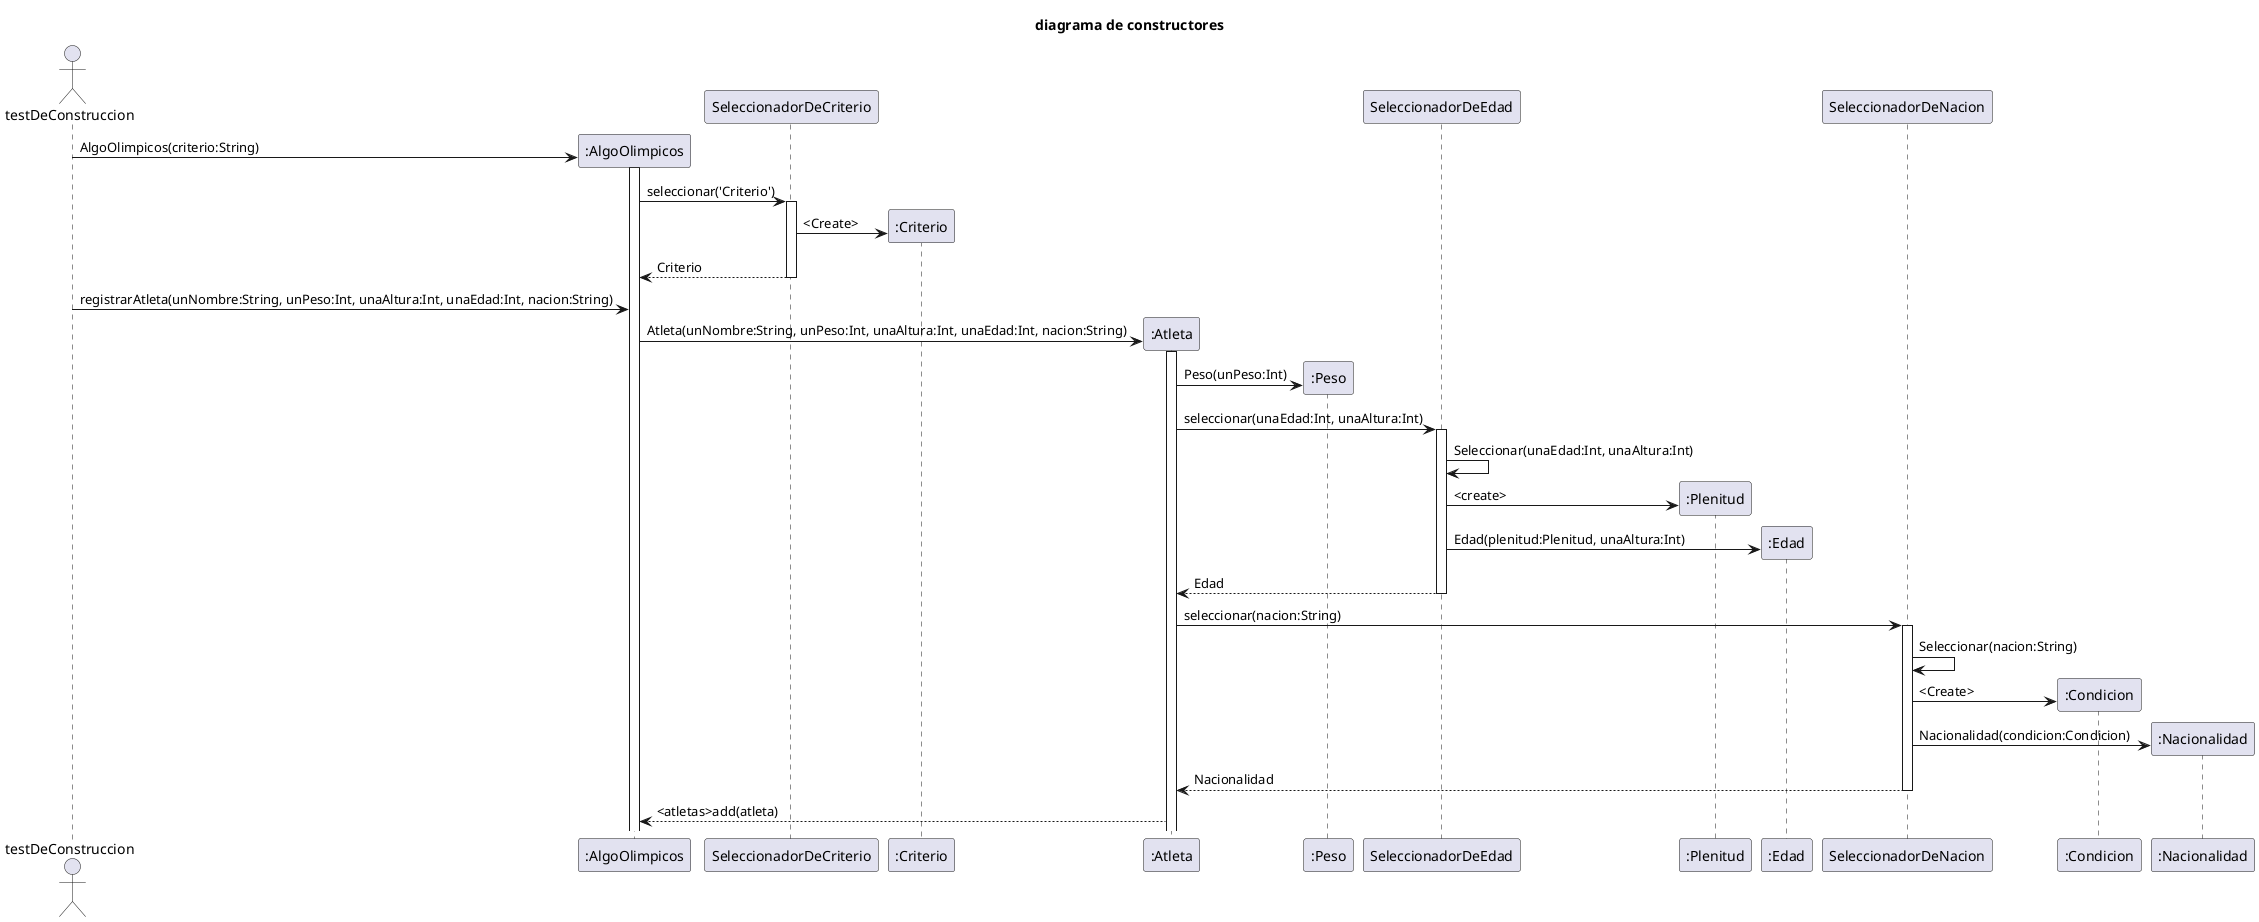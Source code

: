 @startuml diagrama de constructores

title diagrama de constructores

Actor "testDeConstruccion" as Actor	

participant ":AlgoOlimpicos" as AlgoOlimpicos
participant "SeleccionadorDeCriterio" as SeleccionadorDeCriterio
participant ":Criterio" as Criterio
participant ":Atleta" as Atleta
participant ":Peso" as Peso
participant "SeleccionadorDeEdad" as SeleccionadorDeEdad
participant ":Plenitud" as Plenitud
participant ":Edad" as Edad
participant "SeleccionadorDeNacion" as SeleccionadorDeNacion
participant ":Condicion" as Condicion
participant ":Nacionalidad" as Nacionalidad


create AlgoOlimpicos
Actor -> AlgoOlimpicos: AlgoOlimpicos(criterio:String)
activate AlgoOlimpicos

    AlgoOlimpicos -> SeleccionadorDeCriterio:seleccionar('Criterio')
    activate SeleccionadorDeCriterio
        create Criterio
        SeleccionadorDeCriterio -> Criterio:<Create>
        SeleccionadorDeCriterio --> AlgoOlimpicos:Criterio
    deactivate SeleccionadorDeCriterio
    Actor -> AlgoOlimpicos:registrarAtleta(unNombre:String, unPeso:Int, unaAltura:Int, unaEdad:Int, nacion:String) 
        create Atleta
        AlgoOlimpicos -> Atleta:Atleta(unNombre:String, unPeso:Int, unaAltura:Int, unaEdad:Int, nacion:String)
        activate Atleta
            create Peso
            Atleta -> Peso:Peso(unPeso:Int)
        Atleta -> SeleccionadorDeEdad:seleccionar(unaEdad:Int, unaAltura:Int)
            activate SeleccionadorDeEdad
           
            SeleccionadorDeEdad -> SeleccionadorDeEdad:Seleccionar(unaEdad:Int, unaAltura:Int)
            create Plenitud
            SeleccionadorDeEdad -> Plenitud:<create>
            create Edad
            SeleccionadorDeEdad -> Edad:Edad(plenitud:Plenitud, unaAltura:Int)

            SeleccionadorDeEdad --> Atleta:Edad
            deactivate SeleccionadorDeEdad
        Atleta -> SeleccionadorDeNacion:seleccionar(nacion:String)
        
            activate SeleccionadorDeNacion
            SeleccionadorDeNacion -> SeleccionadorDeNacion:Seleccionar(nacion:String)
            create Condicion
            SeleccionadorDeNacion -> Condicion:<Create>
            create Nacionalidad
            SeleccionadorDeNacion -> Nacionalidad:Nacionalidad(condicion:Condicion)

            SeleccionadorDeNacion --> Atleta:Nacionalidad
            deactivate SeleccionadorDeNacion

        Atleta --> AlgoOlimpicos:<atletas>add(atleta)

@enduml